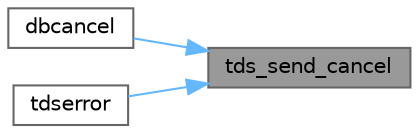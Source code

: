 digraph "tds_send_cancel"
{
 // LATEX_PDF_SIZE
  bgcolor="transparent";
  edge [fontname=Helvetica,fontsize=10,labelfontname=Helvetica,labelfontsize=10];
  node [fontname=Helvetica,fontsize=10,shape=box,height=0.2,width=0.4];
  rankdir="RL";
  Node1 [id="Node000001",label="tds_send_cancel",height=0.2,width=0.4,color="gray40", fillcolor="grey60", style="filled", fontcolor="black",tooltip="tds_send_cancel() sends an empty packet (8 byte header only) tds_process_cancel should be called dire..."];
  Node1 -> Node2 [id="edge1_Node000001_Node000002",dir="back",color="steelblue1",style="solid",tooltip=" "];
  Node2 [id="Node000002",label="dbcancel",height=0.2,width=0.4,color="grey40", fillcolor="white", style="filled",URL="$a00563.html#ga5ea23272124fff03b8d87538c1ec3ee5",tooltip="Cancel the current command batch."];
  Node1 -> Node3 [id="edge2_Node000001_Node000003",dir="back",color="steelblue1",style="solid",tooltip=" "];
  Node3 [id="Node000003",label="tdserror",height=0.2,width=0.4,color="grey40", fillcolor="white", style="filled",URL="$a01473.html#abf18b98efef6ce2dc0b97d658a3a1918",tooltip="Call the client library's error handler (for library-generated errors only)"];
}
